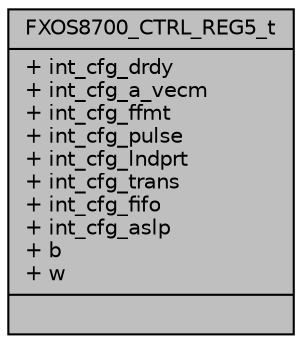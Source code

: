 digraph "FXOS8700_CTRL_REG5_t"
{
  edge [fontname="Helvetica",fontsize="10",labelfontname="Helvetica",labelfontsize="10"];
  node [fontname="Helvetica",fontsize="10",shape=record];
  Node1 [label="{FXOS8700_CTRL_REG5_t\n|+ int_cfg_drdy\l+ int_cfg_a_vecm\l+ int_cfg_ffmt\l+ int_cfg_pulse\l+ int_cfg_lndprt\l+ int_cfg_trans\l+ int_cfg_fifo\l+ int_cfg_aslp\l+ b\l+ w\l|}",height=0.2,width=0.4,color="black", fillcolor="grey75", style="filled", fontcolor="black"];
}
